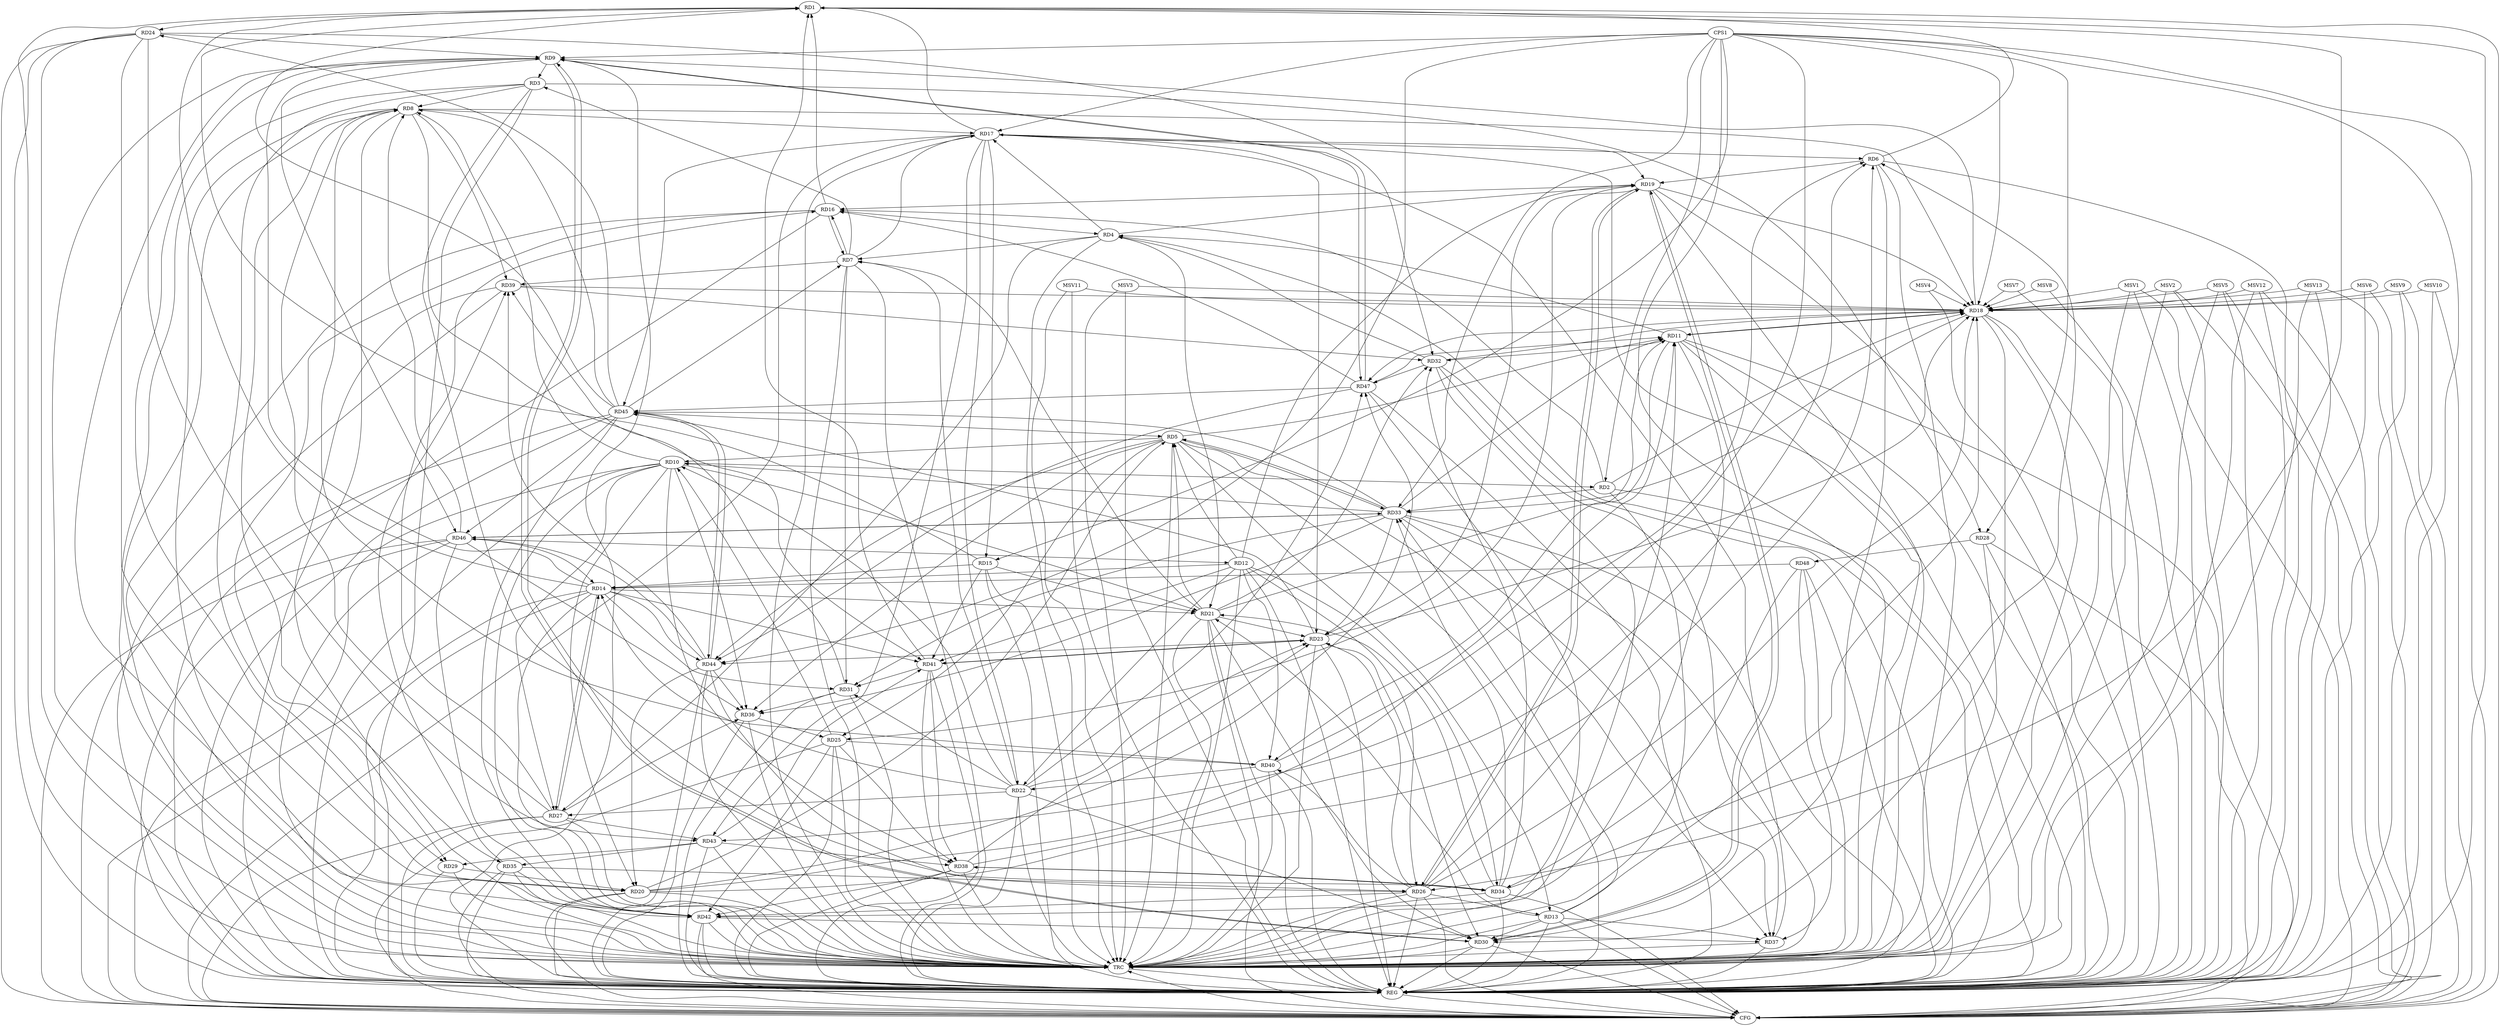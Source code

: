 strict digraph G {
  RD1 [ label="RD1" ];
  RD2 [ label="RD2" ];
  RD3 [ label="RD3" ];
  RD4 [ label="RD4" ];
  RD5 [ label="RD5" ];
  RD6 [ label="RD6" ];
  RD7 [ label="RD7" ];
  RD8 [ label="RD8" ];
  RD9 [ label="RD9" ];
  RD10 [ label="RD10" ];
  RD11 [ label="RD11" ];
  RD12 [ label="RD12" ];
  RD13 [ label="RD13" ];
  RD14 [ label="RD14" ];
  RD15 [ label="RD15" ];
  RD16 [ label="RD16" ];
  RD17 [ label="RD17" ];
  RD18 [ label="RD18" ];
  RD19 [ label="RD19" ];
  RD20 [ label="RD20" ];
  RD21 [ label="RD21" ];
  RD22 [ label="RD22" ];
  RD23 [ label="RD23" ];
  RD24 [ label="RD24" ];
  RD25 [ label="RD25" ];
  RD26 [ label="RD26" ];
  RD27 [ label="RD27" ];
  RD28 [ label="RD28" ];
  RD29 [ label="RD29" ];
  RD30 [ label="RD30" ];
  RD31 [ label="RD31" ];
  RD32 [ label="RD32" ];
  RD33 [ label="RD33" ];
  RD34 [ label="RD34" ];
  RD35 [ label="RD35" ];
  RD36 [ label="RD36" ];
  RD37 [ label="RD37" ];
  RD38 [ label="RD38" ];
  RD39 [ label="RD39" ];
  RD40 [ label="RD40" ];
  RD41 [ label="RD41" ];
  RD42 [ label="RD42" ];
  RD43 [ label="RD43" ];
  RD44 [ label="RD44" ];
  RD45 [ label="RD45" ];
  RD46 [ label="RD46" ];
  RD47 [ label="RD47" ];
  RD48 [ label="RD48" ];
  CPS1 [ label="CPS1" ];
  REG [ label="REG" ];
  CFG [ label="CFG" ];
  TRC [ label="TRC" ];
  MSV1 [ label="MSV1" ];
  MSV2 [ label="MSV2" ];
  MSV3 [ label="MSV3" ];
  MSV4 [ label="MSV4" ];
  MSV5 [ label="MSV5" ];
  MSV6 [ label="MSV6" ];
  MSV7 [ label="MSV7" ];
  MSV8 [ label="MSV8" ];
  MSV9 [ label="MSV9" ];
  MSV10 [ label="MSV10" ];
  MSV11 [ label="MSV11" ];
  MSV12 [ label="MSV12" ];
  MSV13 [ label="MSV13" ];
  RD6 -> RD1;
  RD14 -> RD1;
  RD15 -> RD1;
  RD16 -> RD1;
  RD17 -> RD1;
  RD1 -> RD24;
  RD1 -> RD26;
  RD41 -> RD1;
  RD45 -> RD1;
  RD10 -> RD2;
  RD2 -> RD16;
  RD2 -> RD18;
  RD2 -> RD33;
  RD7 -> RD3;
  RD3 -> RD8;
  RD9 -> RD3;
  RD3 -> RD28;
  RD3 -> RD29;
  RD3 -> RD34;
  RD4 -> RD7;
  RD11 -> RD4;
  RD16 -> RD4;
  RD4 -> RD17;
  RD4 -> RD19;
  RD4 -> RD21;
  RD4 -> RD27;
  RD32 -> RD4;
  RD5 -> RD10;
  RD5 -> RD11;
  RD12 -> RD5;
  RD5 -> RD13;
  RD20 -> RD5;
  RD21 -> RD5;
  RD5 -> RD25;
  RD5 -> RD33;
  RD33 -> RD5;
  RD5 -> RD36;
  RD5 -> RD37;
  RD5 -> RD44;
  RD45 -> RD5;
  RD17 -> RD6;
  RD6 -> RD19;
  RD20 -> RD6;
  RD6 -> RD30;
  RD34 -> RD6;
  RD38 -> RD6;
  RD40 -> RD6;
  RD7 -> RD16;
  RD16 -> RD7;
  RD7 -> RD17;
  RD21 -> RD7;
  RD22 -> RD7;
  RD7 -> RD31;
  RD7 -> RD39;
  RD45 -> RD7;
  RD10 -> RD8;
  RD8 -> RD17;
  RD8 -> RD18;
  RD27 -> RD8;
  RD8 -> RD35;
  RD8 -> RD39;
  RD40 -> RD8;
  RD8 -> RD41;
  RD8 -> RD42;
  RD45 -> RD8;
  RD46 -> RD8;
  RD14 -> RD9;
  RD18 -> RD9;
  RD20 -> RD9;
  RD24 -> RD9;
  RD9 -> RD30;
  RD30 -> RD9;
  RD9 -> RD42;
  RD9 -> RD46;
  RD9 -> RD47;
  RD47 -> RD9;
  RD10 -> RD20;
  RD10 -> RD21;
  RD22 -> RD10;
  RD25 -> RD10;
  RD10 -> RD27;
  RD33 -> RD10;
  RD10 -> RD36;
  RD10 -> RD38;
  RD11 -> RD18;
  RD18 -> RD11;
  RD20 -> RD11;
  RD21 -> RD11;
  RD26 -> RD11;
  RD11 -> RD32;
  RD33 -> RD11;
  RD11 -> RD40;
  RD11 -> RD42;
  RD47 -> RD11;
  RD12 -> RD14;
  RD12 -> RD19;
  RD12 -> RD22;
  RD12 -> RD26;
  RD12 -> RD34;
  RD12 -> RD40;
  RD12 -> RD41;
  RD46 -> RD12;
  RD13 -> RD18;
  RD13 -> RD21;
  RD26 -> RD13;
  RD13 -> RD30;
  RD13 -> RD33;
  RD13 -> RD37;
  RD15 -> RD14;
  RD14 -> RD21;
  RD22 -> RD14;
  RD14 -> RD27;
  RD27 -> RD14;
  RD14 -> RD31;
  RD14 -> RD41;
  RD14 -> RD44;
  RD46 -> RD14;
  RD48 -> RD14;
  RD17 -> RD15;
  RD15 -> RD21;
  RD15 -> RD41;
  RD19 -> RD16;
  RD27 -> RD16;
  RD16 -> RD29;
  RD47 -> RD16;
  RD17 -> RD19;
  RD17 -> RD22;
  RD17 -> RD23;
  RD37 -> RD17;
  RD17 -> RD43;
  RD17 -> RD45;
  RD19 -> RD18;
  RD23 -> RD18;
  RD26 -> RD18;
  RD18 -> RD30;
  RD32 -> RD18;
  RD18 -> RD33;
  RD39 -> RD18;
  RD18 -> RD47;
  RD19 -> RD23;
  RD19 -> RD25;
  RD19 -> RD26;
  RD26 -> RD19;
  RD19 -> RD30;
  RD30 -> RD19;
  RD24 -> RD20;
  RD29 -> RD20;
  RD44 -> RD20;
  RD20 -> RD47;
  RD21 -> RD23;
  RD21 -> RD30;
  RD21 -> RD32;
  RD34 -> RD21;
  RD22 -> RD23;
  RD22 -> RD27;
  RD22 -> RD30;
  RD22 -> RD31;
  RD40 -> RD22;
  RD22 -> RD47;
  RD26 -> RD23;
  RD23 -> RD30;
  RD33 -> RD23;
  RD38 -> RD23;
  RD23 -> RD41;
  RD41 -> RD23;
  RD23 -> RD44;
  RD23 -> RD45;
  RD24 -> RD32;
  RD24 -> RD43;
  RD45 -> RD24;
  RD36 -> RD25;
  RD25 -> RD38;
  RD25 -> RD40;
  RD25 -> RD42;
  RD35 -> RD26;
  RD26 -> RD40;
  RD26 -> RD42;
  RD44 -> RD26;
  RD27 -> RD36;
  RD27 -> RD43;
  RD28 -> RD48;
  RD43 -> RD29;
  RD33 -> RD31;
  RD31 -> RD36;
  RD31 -> RD39;
  RD41 -> RD31;
  RD34 -> RD32;
  RD32 -> RD37;
  RD39 -> RD32;
  RD32 -> RD47;
  RD34 -> RD33;
  RD33 -> RD36;
  RD33 -> RD37;
  RD33 -> RD45;
  RD33 -> RD46;
  RD46 -> RD33;
  RD34 -> RD38;
  RD38 -> RD34;
  RD48 -> RD34;
  RD35 -> RD39;
  RD35 -> RD42;
  RD43 -> RD35;
  RD44 -> RD36;
  RD46 -> RD36;
  RD42 -> RD37;
  RD48 -> RD37;
  RD41 -> RD38;
  RD38 -> RD42;
  RD43 -> RD38;
  RD44 -> RD39;
  RD43 -> RD41;
  RD46 -> RD42;
  RD44 -> RD45;
  RD45 -> RD44;
  RD44 -> RD46;
  RD47 -> RD44;
  RD45 -> RD46;
  RD47 -> RD45;
  CPS1 -> RD43;
  CPS1 -> RD44;
  CPS1 -> RD15;
  CPS1 -> RD18;
  CPS1 -> RD28;
  CPS1 -> RD2;
  CPS1 -> RD17;
  CPS1 -> RD9;
  CPS1 -> RD33;
  RD1 -> REG;
  RD2 -> REG;
  RD3 -> REG;
  RD4 -> REG;
  RD5 -> REG;
  RD6 -> REG;
  RD7 -> REG;
  RD8 -> REG;
  RD9 -> REG;
  RD10 -> REG;
  RD11 -> REG;
  RD12 -> REG;
  RD13 -> REG;
  RD14 -> REG;
  RD15 -> REG;
  RD16 -> REG;
  RD17 -> REG;
  RD18 -> REG;
  RD19 -> REG;
  RD20 -> REG;
  RD21 -> REG;
  RD22 -> REG;
  RD23 -> REG;
  RD24 -> REG;
  RD25 -> REG;
  RD26 -> REG;
  RD27 -> REG;
  RD28 -> REG;
  RD29 -> REG;
  RD30 -> REG;
  RD31 -> REG;
  RD32 -> REG;
  RD33 -> REG;
  RD34 -> REG;
  RD35 -> REG;
  RD36 -> REG;
  RD37 -> REG;
  RD38 -> REG;
  RD39 -> REG;
  RD40 -> REG;
  RD41 -> REG;
  RD42 -> REG;
  RD43 -> REG;
  RD44 -> REG;
  RD45 -> REG;
  RD46 -> REG;
  RD47 -> REG;
  RD48 -> REG;
  CPS1 -> REG;
  RD26 -> CFG;
  RD35 -> CFG;
  RD27 -> CFG;
  RD20 -> CFG;
  RD11 -> CFG;
  CPS1 -> CFG;
  RD46 -> CFG;
  RD30 -> CFG;
  RD28 -> CFG;
  RD42 -> CFG;
  RD10 -> CFG;
  RD13 -> CFG;
  RD1 -> CFG;
  RD17 -> CFG;
  RD34 -> CFG;
  RD25 -> CFG;
  RD21 -> CFG;
  RD14 -> CFG;
  RD45 -> CFG;
  RD24 -> CFG;
  REG -> CFG;
  RD1 -> TRC;
  RD2 -> TRC;
  RD3 -> TRC;
  RD4 -> TRC;
  RD5 -> TRC;
  RD6 -> TRC;
  RD7 -> TRC;
  RD8 -> TRC;
  RD9 -> TRC;
  RD10 -> TRC;
  RD11 -> TRC;
  RD12 -> TRC;
  RD13 -> TRC;
  RD14 -> TRC;
  RD15 -> TRC;
  RD16 -> TRC;
  RD17 -> TRC;
  RD18 -> TRC;
  RD19 -> TRC;
  RD20 -> TRC;
  RD21 -> TRC;
  RD22 -> TRC;
  RD23 -> TRC;
  RD24 -> TRC;
  RD25 -> TRC;
  RD26 -> TRC;
  RD27 -> TRC;
  RD28 -> TRC;
  RD29 -> TRC;
  RD30 -> TRC;
  RD31 -> TRC;
  RD32 -> TRC;
  RD33 -> TRC;
  RD34 -> TRC;
  RD35 -> TRC;
  RD36 -> TRC;
  RD37 -> TRC;
  RD38 -> TRC;
  RD39 -> TRC;
  RD40 -> TRC;
  RD41 -> TRC;
  RD42 -> TRC;
  RD43 -> TRC;
  RD44 -> TRC;
  RD45 -> TRC;
  RD46 -> TRC;
  RD47 -> TRC;
  RD48 -> TRC;
  CPS1 -> TRC;
  CFG -> TRC;
  TRC -> REG;
  MSV1 -> RD18;
  MSV2 -> RD18;
  MSV3 -> RD18;
  MSV4 -> RD18;
  MSV5 -> RD18;
  MSV6 -> RD18;
  MSV1 -> REG;
  MSV1 -> TRC;
  MSV1 -> CFG;
  MSV2 -> REG;
  MSV2 -> TRC;
  MSV2 -> CFG;
  MSV3 -> REG;
  MSV3 -> TRC;
  MSV4 -> REG;
  MSV5 -> REG;
  MSV5 -> TRC;
  MSV5 -> CFG;
  MSV6 -> REG;
  MSV6 -> CFG;
  MSV7 -> RD18;
  MSV8 -> RD18;
  MSV7 -> REG;
  MSV8 -> REG;
  MSV9 -> RD18;
  MSV10 -> RD18;
  MSV9 -> REG;
  MSV9 -> CFG;
  MSV10 -> REG;
  MSV10 -> CFG;
  MSV11 -> RD18;
  MSV11 -> REG;
  MSV11 -> TRC;
  MSV12 -> RD18;
  MSV12 -> REG;
  MSV12 -> TRC;
  MSV12 -> CFG;
  MSV13 -> RD18;
  MSV13 -> REG;
  MSV13 -> TRC;
  MSV13 -> CFG;
}
